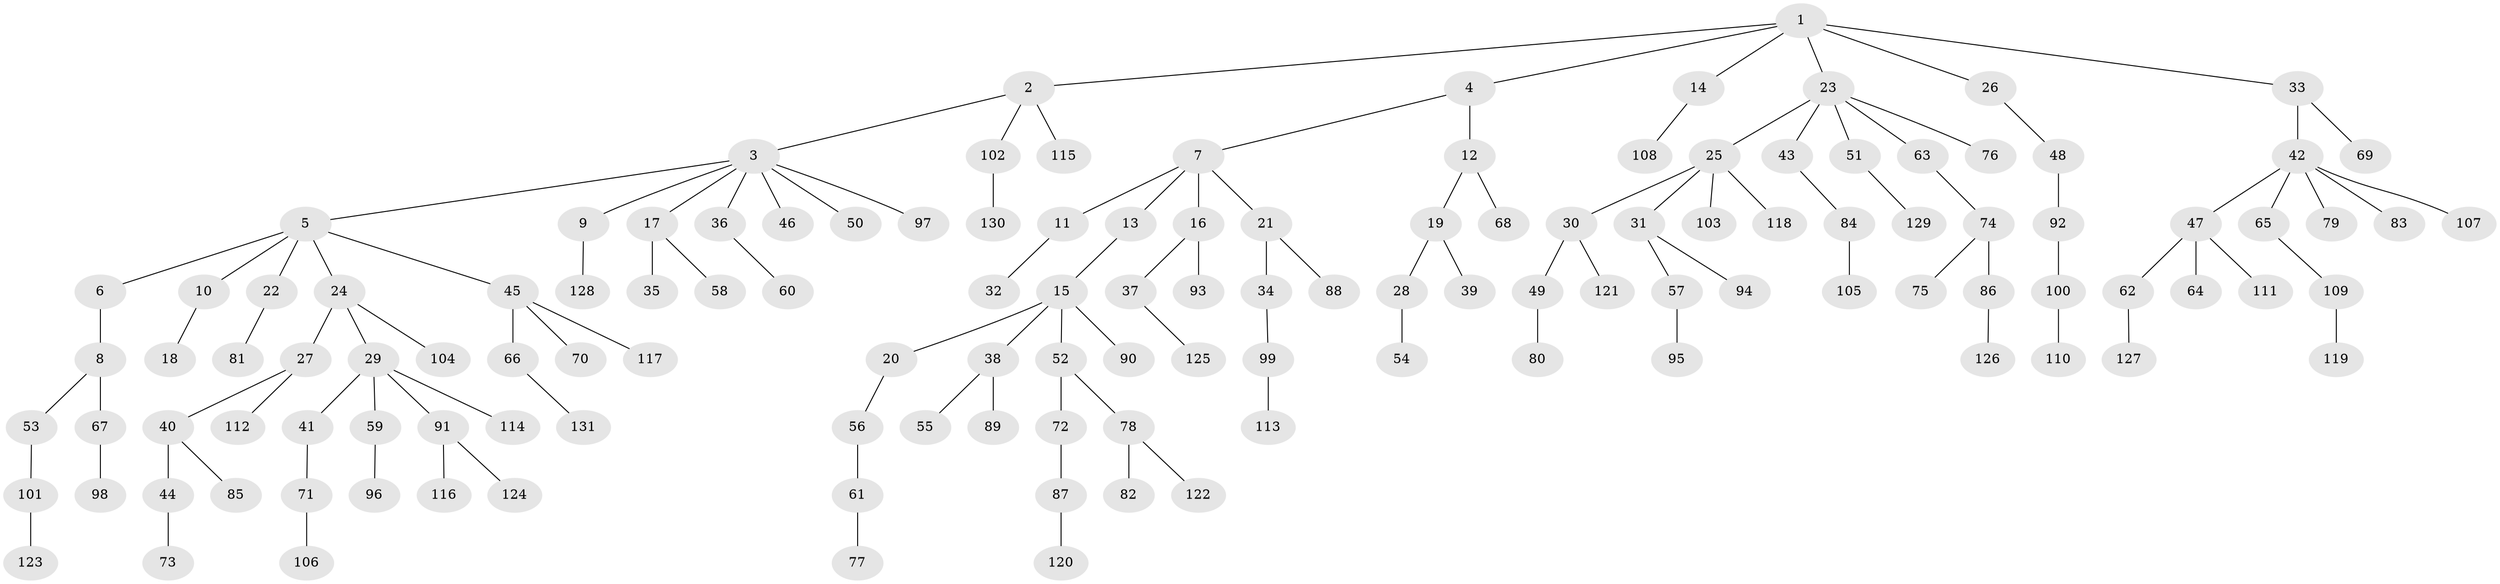 // Generated by graph-tools (version 1.1) at 2025/15/03/09/25 04:15:39]
// undirected, 131 vertices, 130 edges
graph export_dot {
graph [start="1"]
  node [color=gray90,style=filled];
  1;
  2;
  3;
  4;
  5;
  6;
  7;
  8;
  9;
  10;
  11;
  12;
  13;
  14;
  15;
  16;
  17;
  18;
  19;
  20;
  21;
  22;
  23;
  24;
  25;
  26;
  27;
  28;
  29;
  30;
  31;
  32;
  33;
  34;
  35;
  36;
  37;
  38;
  39;
  40;
  41;
  42;
  43;
  44;
  45;
  46;
  47;
  48;
  49;
  50;
  51;
  52;
  53;
  54;
  55;
  56;
  57;
  58;
  59;
  60;
  61;
  62;
  63;
  64;
  65;
  66;
  67;
  68;
  69;
  70;
  71;
  72;
  73;
  74;
  75;
  76;
  77;
  78;
  79;
  80;
  81;
  82;
  83;
  84;
  85;
  86;
  87;
  88;
  89;
  90;
  91;
  92;
  93;
  94;
  95;
  96;
  97;
  98;
  99;
  100;
  101;
  102;
  103;
  104;
  105;
  106;
  107;
  108;
  109;
  110;
  111;
  112;
  113;
  114;
  115;
  116;
  117;
  118;
  119;
  120;
  121;
  122;
  123;
  124;
  125;
  126;
  127;
  128;
  129;
  130;
  131;
  1 -- 2;
  1 -- 4;
  1 -- 14;
  1 -- 23;
  1 -- 26;
  1 -- 33;
  2 -- 3;
  2 -- 102;
  2 -- 115;
  3 -- 5;
  3 -- 9;
  3 -- 17;
  3 -- 36;
  3 -- 46;
  3 -- 50;
  3 -- 97;
  4 -- 7;
  4 -- 12;
  5 -- 6;
  5 -- 10;
  5 -- 22;
  5 -- 24;
  5 -- 45;
  6 -- 8;
  7 -- 11;
  7 -- 13;
  7 -- 16;
  7 -- 21;
  8 -- 53;
  8 -- 67;
  9 -- 128;
  10 -- 18;
  11 -- 32;
  12 -- 19;
  12 -- 68;
  13 -- 15;
  14 -- 108;
  15 -- 20;
  15 -- 38;
  15 -- 52;
  15 -- 90;
  16 -- 37;
  16 -- 93;
  17 -- 35;
  17 -- 58;
  19 -- 28;
  19 -- 39;
  20 -- 56;
  21 -- 34;
  21 -- 88;
  22 -- 81;
  23 -- 25;
  23 -- 43;
  23 -- 51;
  23 -- 63;
  23 -- 76;
  24 -- 27;
  24 -- 29;
  24 -- 104;
  25 -- 30;
  25 -- 31;
  25 -- 103;
  25 -- 118;
  26 -- 48;
  27 -- 40;
  27 -- 112;
  28 -- 54;
  29 -- 41;
  29 -- 59;
  29 -- 91;
  29 -- 114;
  30 -- 49;
  30 -- 121;
  31 -- 57;
  31 -- 94;
  33 -- 42;
  33 -- 69;
  34 -- 99;
  36 -- 60;
  37 -- 125;
  38 -- 55;
  38 -- 89;
  40 -- 44;
  40 -- 85;
  41 -- 71;
  42 -- 47;
  42 -- 65;
  42 -- 79;
  42 -- 83;
  42 -- 107;
  43 -- 84;
  44 -- 73;
  45 -- 66;
  45 -- 70;
  45 -- 117;
  47 -- 62;
  47 -- 64;
  47 -- 111;
  48 -- 92;
  49 -- 80;
  51 -- 129;
  52 -- 72;
  52 -- 78;
  53 -- 101;
  56 -- 61;
  57 -- 95;
  59 -- 96;
  61 -- 77;
  62 -- 127;
  63 -- 74;
  65 -- 109;
  66 -- 131;
  67 -- 98;
  71 -- 106;
  72 -- 87;
  74 -- 75;
  74 -- 86;
  78 -- 82;
  78 -- 122;
  84 -- 105;
  86 -- 126;
  87 -- 120;
  91 -- 116;
  91 -- 124;
  92 -- 100;
  99 -- 113;
  100 -- 110;
  101 -- 123;
  102 -- 130;
  109 -- 119;
}

